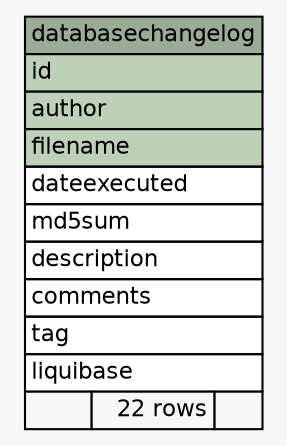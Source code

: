 // dot 2.20.2 on Linux 2.6.28-1-amd64
digraph "databasechangelog" {
  graph [
    rankdir="RL"
    bgcolor="#f7f7f7"
  ];
  node [
    fontname="Helvetica"
    fontsize="11"
    shape="plaintext"
  ];
  edge [
    arrowsize="0.8"
  ];
  "databasechangelog" [
    label=<
    <TABLE BORDER="0" CELLBORDER="1" CELLSPACING="0" BGCOLOR="#ffffff">
      <TR><TD PORT="databasechangelog.heading" COLSPAN="3" BGCOLOR="#9bab96" ALIGN="CENTER">databasechangelog</TD></TR>
      <TR><TD PORT="id" COLSPAN="3" BGCOLOR="#bed1b8" ALIGN="LEFT">id</TD></TR>
      <TR><TD PORT="author" COLSPAN="3" BGCOLOR="#bed1b8" ALIGN="LEFT">author</TD></TR>
      <TR><TD PORT="filename" COLSPAN="3" BGCOLOR="#bed1b8" ALIGN="LEFT">filename</TD></TR>
      <TR><TD PORT="dateexecuted" COLSPAN="3" ALIGN="LEFT">dateexecuted</TD></TR>
      <TR><TD PORT="md5sum" COLSPAN="3" ALIGN="LEFT">md5sum</TD></TR>
      <TR><TD PORT="description" COLSPAN="3" ALIGN="LEFT">description</TD></TR>
      <TR><TD PORT="comments" COLSPAN="3" ALIGN="LEFT">comments</TD></TR>
      <TR><TD PORT="tag" COLSPAN="3" ALIGN="LEFT">tag</TD></TR>
      <TR><TD PORT="liquibase" COLSPAN="3" ALIGN="LEFT">liquibase</TD></TR>
      <TR><TD ALIGN="LEFT" BGCOLOR="#f7f7f7">  </TD><TD ALIGN="RIGHT" BGCOLOR="#f7f7f7">22 rows</TD><TD ALIGN="RIGHT" BGCOLOR="#f7f7f7">  </TD></TR>
    </TABLE>>
    URL="tables/databasechangelog.html#"
    tooltip="databasechangelog"
  ];
}
